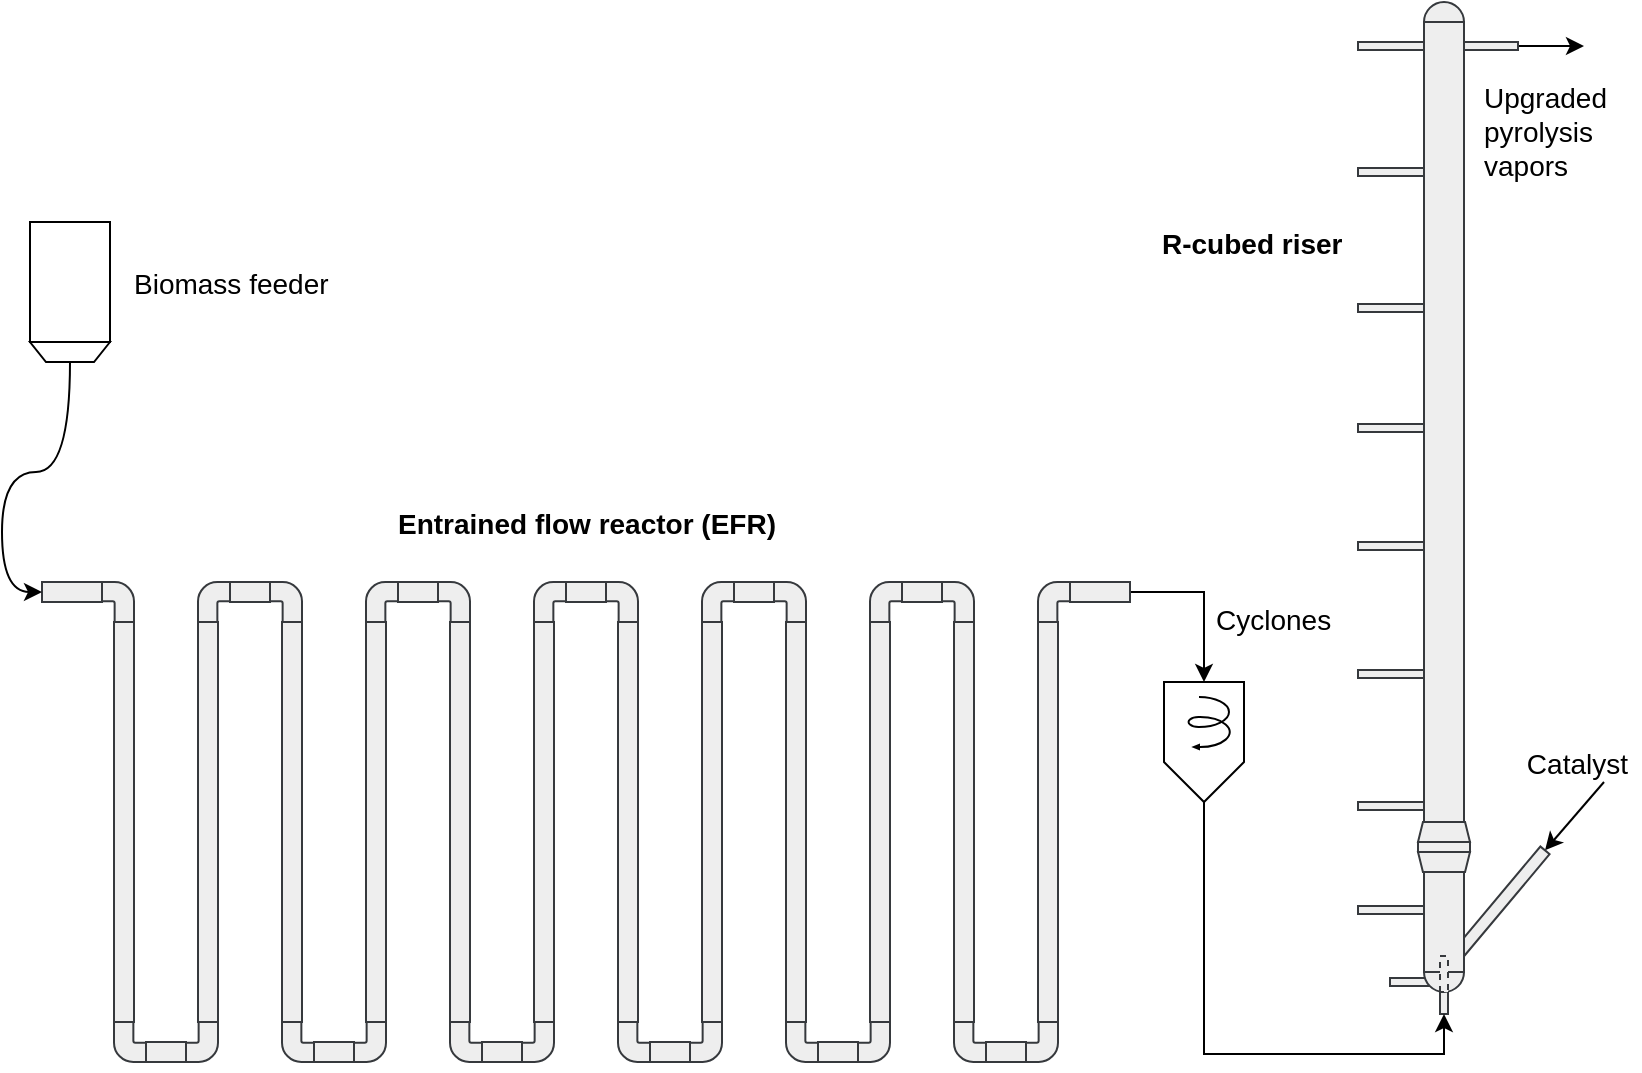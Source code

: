 <mxfile version="10.2.8" type="device"><diagram id="3b59bf39-d3da-3c04-bbb9-8fbfce733efb" name="Page-1"><mxGraphModel dx="930" dy="676" grid="1" gridSize="10" guides="1" tooltips="1" connect="1" arrows="1" fold="1" page="1" pageScale="1" pageWidth="850" pageHeight="1100" background="#ffffff" math="0" shadow="0"><root><mxCell id="0"/><mxCell id="1" parent="0"/><mxCell id="PRZWL8gEhkp16_8ALGfN-60" value="" style="html=1;shadow=0;dashed=0;align=center;verticalAlign=middle;shape=mxgraph.arrows2.bendArrow;dy=4.84;dx=0;notch=0;arrowHead=9.68;rounded=1;comic=0;labelBackgroundColor=none;strokeWidth=1;fillColor=#eeeeee;fontSize=12;rotation=-90;strokeColor=#36393d;" parent="1" vertex="1"><mxGeometry x="73" y="522" width="20" height="16" as="geometry"/></mxCell><mxCell id="PRZWL8gEhkp16_8ALGfN-61" value="" style="rounded=0;whiteSpace=wrap;html=1;shadow=0;comic=0;labelBackgroundColor=none;strokeWidth=1;fillColor=#eeeeee;fontSize=12;align=center;strokeColor=#36393d;" parent="1" vertex="1"><mxGeometry x="75" y="320" width="10" height="200" as="geometry"/></mxCell><mxCell id="PRZWL8gEhkp16_8ALGfN-62" value="" style="rounded=0;whiteSpace=wrap;html=1;shadow=0;comic=0;labelBackgroundColor=none;strokeWidth=1;fillColor=#eeeeee;fontSize=12;align=center;strokeColor=#36393d;" parent="1" vertex="1"><mxGeometry x="117" y="320" width="10" height="200" as="geometry"/></mxCell><mxCell id="PRZWL8gEhkp16_8ALGfN-63" value="" style="rounded=0;whiteSpace=wrap;html=1;shadow=0;comic=0;labelBackgroundColor=none;strokeWidth=1;fillColor=#eeeeee;fontSize=12;align=center;strokeColor=#36393d;" parent="1" vertex="1"><mxGeometry x="91" y="530" width="20" height="10" as="geometry"/></mxCell><mxCell id="PRZWL8gEhkp16_8ALGfN-64" value="" style="html=1;shadow=0;dashed=0;align=center;verticalAlign=middle;shape=mxgraph.arrows2.bendArrow;dy=4.84;dx=0;notch=0;arrowHead=9.68;rounded=1;comic=0;labelBackgroundColor=none;strokeWidth=1;fillColor=#eeeeee;fontSize=12;rotation=-90;flipV=1;strokeColor=#36393d;" parent="1" vertex="1"><mxGeometry x="109" y="522" width="20" height="16" as="geometry"/></mxCell><mxCell id="PRZWL8gEhkp16_8ALGfN-65" value="" style="html=1;shadow=0;dashed=0;align=center;verticalAlign=middle;shape=mxgraph.arrows2.bendArrow;dy=4.84;dx=0;notch=0;arrowHead=9.68;rounded=1;comic=0;labelBackgroundColor=none;strokeWidth=1;fillColor=#eeeeee;fontSize=12;rotation=-90;flipH=1;flipV=1;strokeColor=#36393d;" parent="1" vertex="1"><mxGeometry x="67" y="302" width="20" height="16" as="geometry"/></mxCell><mxCell id="PRZWL8gEhkp16_8ALGfN-66" value="" style="rounded=0;whiteSpace=wrap;html=1;shadow=0;comic=0;labelBackgroundColor=none;strokeWidth=1;fillColor=#eeeeee;fontSize=12;align=center;strokeColor=#36393d;" parent="1" vertex="1"><mxGeometry x="133" y="300" width="20" height="10" as="geometry"/></mxCell><mxCell id="PRZWL8gEhkp16_8ALGfN-67" value="" style="html=1;shadow=0;dashed=0;align=center;verticalAlign=middle;shape=mxgraph.arrows2.bendArrow;dy=4.84;dx=0;notch=0;arrowHead=9.68;rounded=1;comic=0;labelBackgroundColor=none;strokeWidth=1;fillColor=#eeeeee;fontSize=12;rotation=-90;flipV=0;strokeColor=#36393d;flipH=1;" parent="1" vertex="1"><mxGeometry x="115" y="302" width="20" height="16" as="geometry"/></mxCell><mxCell id="PRZWL8gEhkp16_8ALGfN-68" value="" style="rounded=0;whiteSpace=wrap;html=1;shadow=0;comic=0;labelBackgroundColor=none;strokeWidth=1;fillColor=#eeeeee;fontSize=12;align=center;strokeColor=#36393d;" parent="1" vertex="1"><mxGeometry x="39" y="300" width="30" height="10" as="geometry"/></mxCell><mxCell id="PRZWL8gEhkp16_8ALGfN-69" value="" style="html=1;shadow=0;dashed=0;align=center;verticalAlign=middle;shape=mxgraph.arrows2.bendArrow;dy=4.84;dx=0;notch=0;arrowHead=9.68;rounded=1;comic=0;labelBackgroundColor=none;strokeWidth=1;fillColor=#eeeeee;fontSize=12;rotation=-90;flipH=1;flipV=1;strokeColor=#36393d;" parent="1" vertex="1"><mxGeometry x="151" y="302" width="20" height="16" as="geometry"/></mxCell><mxCell id="PRZWL8gEhkp16_8ALGfN-70" value="" style="rounded=0;whiteSpace=wrap;html=1;shadow=0;comic=0;labelBackgroundColor=none;strokeWidth=1;fillColor=#eeeeee;fontSize=12;align=center;strokeColor=#36393d;" parent="1" vertex="1"><mxGeometry x="159" y="320" width="10" height="200" as="geometry"/></mxCell><mxCell id="PRZWL8gEhkp16_8ALGfN-71" value="" style="html=1;shadow=0;dashed=0;align=center;verticalAlign=middle;shape=mxgraph.arrows2.bendArrow;dy=4.84;dx=0;notch=0;arrowHead=9.68;rounded=1;comic=0;labelBackgroundColor=none;strokeWidth=1;fillColor=#eeeeee;fontSize=12;rotation=-90;strokeColor=#36393d;" parent="1" vertex="1"><mxGeometry x="157" y="522" width="20" height="16" as="geometry"/></mxCell><mxCell id="PRZWL8gEhkp16_8ALGfN-72" value="" style="rounded=0;whiteSpace=wrap;html=1;shadow=0;comic=0;labelBackgroundColor=none;strokeWidth=1;fillColor=#eeeeee;fontSize=12;align=center;strokeColor=#36393d;" parent="1" vertex="1"><mxGeometry x="175" y="530" width="20" height="10" as="geometry"/></mxCell><mxCell id="PRZWL8gEhkp16_8ALGfN-73" value="" style="html=1;shadow=0;dashed=0;align=center;verticalAlign=middle;shape=mxgraph.arrows2.bendArrow;dy=4.84;dx=0;notch=0;arrowHead=9.68;rounded=1;comic=0;labelBackgroundColor=none;strokeWidth=1;fillColor=#eeeeee;fontSize=12;rotation=-90;flipV=1;strokeColor=#36393d;" parent="1" vertex="1"><mxGeometry x="193" y="522" width="20" height="16" as="geometry"/></mxCell><mxCell id="PRZWL8gEhkp16_8ALGfN-74" value="" style="rounded=0;whiteSpace=wrap;html=1;shadow=0;comic=0;labelBackgroundColor=none;strokeWidth=1;fillColor=#eeeeee;fontSize=12;align=center;strokeColor=#36393d;" parent="1" vertex="1"><mxGeometry x="201" y="320" width="10" height="200" as="geometry"/></mxCell><mxCell id="PRZWL8gEhkp16_8ALGfN-75" value="" style="rounded=0;whiteSpace=wrap;html=1;shadow=0;comic=0;labelBackgroundColor=none;strokeWidth=1;fillColor=#eeeeee;fontSize=12;align=center;strokeColor=#36393d;" parent="1" vertex="1"><mxGeometry x="217" y="300" width="20" height="10" as="geometry"/></mxCell><mxCell id="PRZWL8gEhkp16_8ALGfN-76" value="" style="html=1;shadow=0;dashed=0;align=center;verticalAlign=middle;shape=mxgraph.arrows2.bendArrow;dy=4.84;dx=0;notch=0;arrowHead=9.68;rounded=1;comic=0;labelBackgroundColor=none;strokeWidth=1;fillColor=#eeeeee;fontSize=12;rotation=-90;flipV=0;strokeColor=#36393d;flipH=1;" parent="1" vertex="1"><mxGeometry x="199" y="302" width="20" height="16" as="geometry"/></mxCell><mxCell id="PRZWL8gEhkp16_8ALGfN-77" value="" style="html=1;shadow=0;dashed=0;align=center;verticalAlign=middle;shape=mxgraph.arrows2.bendArrow;dy=4.84;dx=0;notch=0;arrowHead=9.68;rounded=1;comic=0;labelBackgroundColor=none;strokeWidth=1;fillColor=#eeeeee;fontSize=12;rotation=-90;flipH=1;flipV=1;strokeColor=#36393d;" parent="1" vertex="1"><mxGeometry x="235" y="302" width="20" height="16" as="geometry"/></mxCell><mxCell id="PRZWL8gEhkp16_8ALGfN-78" value="" style="rounded=0;whiteSpace=wrap;html=1;shadow=0;comic=0;labelBackgroundColor=none;strokeWidth=1;fillColor=#eeeeee;fontSize=12;align=center;strokeColor=#36393d;" parent="1" vertex="1"><mxGeometry x="243" y="320" width="10" height="200" as="geometry"/></mxCell><mxCell id="PRZWL8gEhkp16_8ALGfN-79" value="" style="html=1;shadow=0;dashed=0;align=center;verticalAlign=middle;shape=mxgraph.arrows2.bendArrow;dy=4.84;dx=0;notch=0;arrowHead=9.68;rounded=1;comic=0;labelBackgroundColor=none;strokeWidth=1;fillColor=#eeeeee;fontSize=12;rotation=-90;strokeColor=#36393d;" parent="1" vertex="1"><mxGeometry x="241" y="522" width="20" height="16" as="geometry"/></mxCell><mxCell id="PRZWL8gEhkp16_8ALGfN-80" value="" style="rounded=0;whiteSpace=wrap;html=1;shadow=0;comic=0;labelBackgroundColor=none;strokeWidth=1;fillColor=#eeeeee;fontSize=12;align=center;strokeColor=#36393d;" parent="1" vertex="1"><mxGeometry x="259" y="530" width="20" height="10" as="geometry"/></mxCell><mxCell id="PRZWL8gEhkp16_8ALGfN-81" value="" style="html=1;shadow=0;dashed=0;align=center;verticalAlign=middle;shape=mxgraph.arrows2.bendArrow;dy=4.84;dx=0;notch=0;arrowHead=9.68;rounded=1;comic=0;labelBackgroundColor=none;strokeWidth=1;fillColor=#eeeeee;fontSize=12;rotation=-90;flipV=1;strokeColor=#36393d;" parent="1" vertex="1"><mxGeometry x="277" y="522" width="20" height="16" as="geometry"/></mxCell><mxCell id="PRZWL8gEhkp16_8ALGfN-82" value="" style="rounded=0;whiteSpace=wrap;html=1;shadow=0;comic=0;labelBackgroundColor=none;strokeWidth=1;fillColor=#eeeeee;fontSize=12;align=center;strokeColor=#36393d;" parent="1" vertex="1"><mxGeometry x="285" y="320" width="10" height="200" as="geometry"/></mxCell><mxCell id="PRZWL8gEhkp16_8ALGfN-83" value="" style="rounded=0;whiteSpace=wrap;html=1;shadow=0;comic=0;labelBackgroundColor=none;strokeWidth=1;fillColor=#eeeeee;fontSize=12;align=center;strokeColor=#36393d;" parent="1" vertex="1"><mxGeometry x="301" y="300" width="20" height="10" as="geometry"/></mxCell><mxCell id="PRZWL8gEhkp16_8ALGfN-84" value="" style="html=1;shadow=0;dashed=0;align=center;verticalAlign=middle;shape=mxgraph.arrows2.bendArrow;dy=4.84;dx=0;notch=0;arrowHead=9.68;rounded=1;comic=0;labelBackgroundColor=none;strokeWidth=1;fillColor=#eeeeee;fontSize=12;rotation=-90;flipV=0;strokeColor=#36393d;flipH=1;" parent="1" vertex="1"><mxGeometry x="283" y="302" width="20" height="16" as="geometry"/></mxCell><mxCell id="PRZWL8gEhkp16_8ALGfN-85" value="" style="html=1;shadow=0;dashed=0;align=center;verticalAlign=middle;shape=mxgraph.arrows2.bendArrow;dy=4.84;dx=0;notch=0;arrowHead=9.68;rounded=1;comic=0;labelBackgroundColor=none;strokeWidth=1;fillColor=#eeeeee;fontSize=12;rotation=-90;flipH=1;flipV=1;strokeColor=#36393d;" parent="1" vertex="1"><mxGeometry x="319" y="302" width="20" height="16" as="geometry"/></mxCell><mxCell id="PRZWL8gEhkp16_8ALGfN-86" value="" style="rounded=0;whiteSpace=wrap;html=1;shadow=0;comic=0;labelBackgroundColor=none;strokeWidth=1;fillColor=#eeeeee;fontSize=12;align=center;strokeColor=#36393d;" parent="1" vertex="1"><mxGeometry x="327" y="320" width="10" height="200" as="geometry"/></mxCell><mxCell id="PRZWL8gEhkp16_8ALGfN-87" value="" style="html=1;shadow=0;dashed=0;align=center;verticalAlign=middle;shape=mxgraph.arrows2.bendArrow;dy=4.84;dx=0;notch=0;arrowHead=9.68;rounded=1;comic=0;labelBackgroundColor=none;strokeWidth=1;fillColor=#eeeeee;fontSize=12;rotation=-90;strokeColor=#36393d;" parent="1" vertex="1"><mxGeometry x="325" y="522" width="20" height="16" as="geometry"/></mxCell><mxCell id="PRZWL8gEhkp16_8ALGfN-88" value="" style="rounded=0;whiteSpace=wrap;html=1;shadow=0;comic=0;labelBackgroundColor=none;strokeWidth=1;fillColor=#eeeeee;fontSize=12;align=center;strokeColor=#36393d;" parent="1" vertex="1"><mxGeometry x="343" y="530" width="20" height="10" as="geometry"/></mxCell><mxCell id="PRZWL8gEhkp16_8ALGfN-89" value="" style="html=1;shadow=0;dashed=0;align=center;verticalAlign=middle;shape=mxgraph.arrows2.bendArrow;dy=4.84;dx=0;notch=0;arrowHead=9.68;rounded=1;comic=0;labelBackgroundColor=none;strokeWidth=1;fillColor=#eeeeee;fontSize=12;rotation=-90;flipV=1;strokeColor=#36393d;" parent="1" vertex="1"><mxGeometry x="361" y="522" width="20" height="16" as="geometry"/></mxCell><mxCell id="PRZWL8gEhkp16_8ALGfN-90" value="" style="rounded=0;whiteSpace=wrap;html=1;shadow=0;comic=0;labelBackgroundColor=none;strokeWidth=1;fillColor=#eeeeee;fontSize=12;align=center;strokeColor=#36393d;" parent="1" vertex="1"><mxGeometry x="369" y="320" width="10" height="200" as="geometry"/></mxCell><mxCell id="PRZWL8gEhkp16_8ALGfN-91" value="" style="rounded=0;whiteSpace=wrap;html=1;shadow=0;comic=0;labelBackgroundColor=none;strokeWidth=1;fillColor=#eeeeee;fontSize=12;align=center;strokeColor=#36393d;" parent="1" vertex="1"><mxGeometry x="385" y="300" width="20" height="10" as="geometry"/></mxCell><mxCell id="PRZWL8gEhkp16_8ALGfN-92" value="" style="html=1;shadow=0;dashed=0;align=center;verticalAlign=middle;shape=mxgraph.arrows2.bendArrow;dy=4.84;dx=0;notch=0;arrowHead=9.68;rounded=1;comic=0;labelBackgroundColor=none;strokeWidth=1;fillColor=#eeeeee;fontSize=12;rotation=-90;flipV=0;strokeColor=#36393d;flipH=1;" parent="1" vertex="1"><mxGeometry x="367" y="302" width="20" height="16" as="geometry"/></mxCell><mxCell id="PRZWL8gEhkp16_8ALGfN-93" value="" style="html=1;shadow=0;dashed=0;align=center;verticalAlign=middle;shape=mxgraph.arrows2.bendArrow;dy=4.84;dx=0;notch=0;arrowHead=9.68;rounded=1;comic=0;labelBackgroundColor=none;strokeWidth=1;fillColor=#eeeeee;fontSize=12;rotation=-90;flipH=1;flipV=1;strokeColor=#36393d;" parent="1" vertex="1"><mxGeometry x="403" y="302" width="20" height="16" as="geometry"/></mxCell><mxCell id="PRZWL8gEhkp16_8ALGfN-94" value="" style="rounded=0;whiteSpace=wrap;html=1;shadow=0;comic=0;labelBackgroundColor=none;strokeWidth=1;fillColor=#eeeeee;fontSize=12;align=center;strokeColor=#36393d;" parent="1" vertex="1"><mxGeometry x="411" y="320" width="10" height="200" as="geometry"/></mxCell><mxCell id="PRZWL8gEhkp16_8ALGfN-95" value="" style="html=1;shadow=0;dashed=0;align=center;verticalAlign=middle;shape=mxgraph.arrows2.bendArrow;dy=4.84;dx=0;notch=0;arrowHead=9.68;rounded=1;comic=0;labelBackgroundColor=none;strokeWidth=1;fillColor=#eeeeee;fontSize=12;rotation=-90;strokeColor=#36393d;" parent="1" vertex="1"><mxGeometry x="409" y="522" width="20" height="16" as="geometry"/></mxCell><mxCell id="PRZWL8gEhkp16_8ALGfN-96" value="" style="rounded=0;whiteSpace=wrap;html=1;shadow=0;comic=0;labelBackgroundColor=none;strokeWidth=1;fillColor=#eeeeee;fontSize=12;align=center;strokeColor=#36393d;" parent="1" vertex="1"><mxGeometry x="427" y="530" width="20" height="10" as="geometry"/></mxCell><mxCell id="PRZWL8gEhkp16_8ALGfN-97" value="" style="html=1;shadow=0;dashed=0;align=center;verticalAlign=middle;shape=mxgraph.arrows2.bendArrow;dy=4.84;dx=0;notch=0;arrowHead=9.68;rounded=1;comic=0;labelBackgroundColor=none;strokeWidth=1;fillColor=#eeeeee;fontSize=12;rotation=-90;flipV=1;strokeColor=#36393d;" parent="1" vertex="1"><mxGeometry x="445" y="522" width="20" height="16" as="geometry"/></mxCell><mxCell id="PRZWL8gEhkp16_8ALGfN-98" value="" style="rounded=0;whiteSpace=wrap;html=1;shadow=0;comic=0;labelBackgroundColor=none;strokeWidth=1;fillColor=#eeeeee;fontSize=12;align=center;strokeColor=#36393d;" parent="1" vertex="1"><mxGeometry x="453" y="320" width="10" height="200" as="geometry"/></mxCell><mxCell id="PRZWL8gEhkp16_8ALGfN-99" value="" style="rounded=0;whiteSpace=wrap;html=1;shadow=0;comic=0;labelBackgroundColor=none;strokeWidth=1;fillColor=#eeeeee;fontSize=12;align=center;strokeColor=#36393d;" parent="1" vertex="1"><mxGeometry x="469" y="300" width="20" height="10" as="geometry"/></mxCell><mxCell id="PRZWL8gEhkp16_8ALGfN-100" value="" style="html=1;shadow=0;dashed=0;align=center;verticalAlign=middle;shape=mxgraph.arrows2.bendArrow;dy=4.84;dx=0;notch=0;arrowHead=9.68;rounded=1;comic=0;labelBackgroundColor=none;strokeWidth=1;fillColor=#eeeeee;fontSize=12;rotation=-90;flipV=0;strokeColor=#36393d;flipH=1;" parent="1" vertex="1"><mxGeometry x="451" y="302" width="20" height="16" as="geometry"/></mxCell><mxCell id="PRZWL8gEhkp16_8ALGfN-101" value="" style="html=1;shadow=0;dashed=0;align=center;verticalAlign=middle;shape=mxgraph.arrows2.bendArrow;dy=4.84;dx=0;notch=0;arrowHead=9.68;rounded=1;comic=0;labelBackgroundColor=none;strokeWidth=1;fillColor=#eeeeee;fontSize=12;rotation=-90;flipH=1;flipV=1;strokeColor=#36393d;" parent="1" vertex="1"><mxGeometry x="487" y="302" width="20" height="16" as="geometry"/></mxCell><mxCell id="PRZWL8gEhkp16_8ALGfN-102" value="" style="rounded=0;whiteSpace=wrap;html=1;shadow=0;comic=0;labelBackgroundColor=none;strokeWidth=1;fillColor=#eeeeee;fontSize=12;align=center;strokeColor=#36393d;" parent="1" vertex="1"><mxGeometry x="495" y="320" width="10" height="200" as="geometry"/></mxCell><mxCell id="PRZWL8gEhkp16_8ALGfN-103" value="" style="html=1;shadow=0;dashed=0;align=center;verticalAlign=middle;shape=mxgraph.arrows2.bendArrow;dy=4.84;dx=0;notch=0;arrowHead=9.68;rounded=1;comic=0;labelBackgroundColor=none;strokeWidth=1;fillColor=#eeeeee;fontSize=12;rotation=-90;strokeColor=#36393d;" parent="1" vertex="1"><mxGeometry x="493" y="522" width="20" height="16" as="geometry"/></mxCell><mxCell id="PRZWL8gEhkp16_8ALGfN-104" value="" style="rounded=0;whiteSpace=wrap;html=1;shadow=0;comic=0;labelBackgroundColor=none;strokeWidth=1;fillColor=#eeeeee;fontSize=12;align=center;strokeColor=#36393d;" parent="1" vertex="1"><mxGeometry x="511" y="530" width="20" height="10" as="geometry"/></mxCell><mxCell id="PRZWL8gEhkp16_8ALGfN-105" value="" style="html=1;shadow=0;dashed=0;align=center;verticalAlign=middle;shape=mxgraph.arrows2.bendArrow;dy=4.84;dx=0;notch=0;arrowHead=9.68;rounded=1;comic=0;labelBackgroundColor=none;strokeWidth=1;fillColor=#eeeeee;fontSize=12;rotation=-90;flipV=1;strokeColor=#36393d;" parent="1" vertex="1"><mxGeometry x="529" y="522" width="20" height="16" as="geometry"/></mxCell><mxCell id="PRZWL8gEhkp16_8ALGfN-106" value="" style="rounded=0;whiteSpace=wrap;html=1;shadow=0;comic=0;labelBackgroundColor=none;strokeWidth=1;fillColor=#eeeeee;fontSize=12;align=center;strokeColor=#36393d;" parent="1" vertex="1"><mxGeometry x="537" y="320" width="10" height="200" as="geometry"/></mxCell><mxCell id="PRZWL8gEhkp16_8ALGfN-107" value="" style="html=1;shadow=0;dashed=0;align=center;verticalAlign=middle;shape=mxgraph.arrows2.bendArrow;dy=4.84;dx=0;notch=0;arrowHead=9.68;rounded=1;comic=0;labelBackgroundColor=none;strokeWidth=1;fillColor=#eeeeee;fontSize=12;rotation=-90;flipV=0;strokeColor=#36393d;flipH=1;" parent="1" vertex="1"><mxGeometry x="535" y="302" width="20" height="16" as="geometry"/></mxCell><mxCell id="P1B00592pX2USlqLC2vU-106" style="edgeStyle=orthogonalEdgeStyle;rounded=0;html=1;exitX=1;exitY=0.5;exitDx=0;exitDy=0;entryX=0.5;entryY=0;entryDx=0;entryDy=0;entryPerimeter=0;jettySize=auto;orthogonalLoop=1;" parent="1" source="PRZWL8gEhkp16_8ALGfN-108" target="P1B00592pX2USlqLC2vU-105" edge="1"><mxGeometry relative="1" as="geometry"/></mxCell><mxCell id="PRZWL8gEhkp16_8ALGfN-108" value="" style="rounded=0;whiteSpace=wrap;html=1;shadow=0;comic=0;labelBackgroundColor=none;strokeWidth=1;fillColor=#eeeeee;fontSize=12;align=center;strokeColor=#36393d;" parent="1" vertex="1"><mxGeometry x="553" y="300" width="30" height="10" as="geometry"/></mxCell><mxCell id="P1B00592pX2USlqLC2vU-110" style="rounded=0;html=1;exitX=1;exitY=0.5;exitDx=0;exitDy=0;jettySize=auto;orthogonalLoop=1;startArrow=classic;startFill=1;endArrow=none;endFill=0;" parent="1" source="P1B00592pX2USlqLC2vU-60" edge="1"><mxGeometry relative="1" as="geometry"><mxPoint x="820" y="400" as="targetPoint"/></mxGeometry></mxCell><mxCell id="P1B00592pX2USlqLC2vU-60" value="" style="rounded=0;whiteSpace=wrap;html=1;fillColor=#eeeeee;fontSize=14;align=center;rotation=-50;strokeColor=#36393d;" parent="1" vertex="1"><mxGeometry x="733" y="458" width="70" height="6" as="geometry"/></mxCell><mxCell id="P1B00592pX2USlqLC2vU-61" value="" style="rounded=0;whiteSpace=wrap;html=1;fillColor=#eeeeee;fontSize=14;align=center;strokeColor=#36393d;" parent="1" vertex="1"><mxGeometry x="730" y="440" width="20" height="55" as="geometry"/></mxCell><mxCell id="P1B00592pX2USlqLC2vU-62" value="" style="rounded=0;whiteSpace=wrap;html=1;fillColor=#eeeeee;fontSize=14;align=center;rotation=0;strokeColor=#36393d;" parent="1" vertex="1"><mxGeometry x="697" y="30" width="33" height="4" as="geometry"/></mxCell><mxCell id="P1B00592pX2USlqLC2vU-112" style="edgeStyle=orthogonalEdgeStyle;rounded=0;html=1;exitX=1;exitY=0.5;exitDx=0;exitDy=0;startArrow=none;startFill=0;endArrow=classic;endFill=1;jettySize=auto;orthogonalLoop=1;" parent="1" source="P1B00592pX2USlqLC2vU-64" edge="1"><mxGeometry relative="1" as="geometry"><mxPoint x="810.048" y="32.143" as="targetPoint"/></mxGeometry></mxCell><mxCell id="P1B00592pX2USlqLC2vU-64" value="" style="rounded=0;whiteSpace=wrap;html=1;fillColor=#eeeeee;fontSize=14;align=center;rotation=0;strokeColor=#36393d;" parent="1" vertex="1"><mxGeometry x="749" y="30" width="28" height="4" as="geometry"/></mxCell><mxCell id="P1B00592pX2USlqLC2vU-67" value="" style="rounded=0;whiteSpace=wrap;html=1;fillColor=#eeeeee;fontSize=14;align=center;rotation=0;strokeColor=#36393d;" parent="1" vertex="1"><mxGeometry x="713" y="498" width="24" height="4" as="geometry"/></mxCell><mxCell id="P1B00592pX2USlqLC2vU-69" value="" style="rounded=0;whiteSpace=wrap;html=1;fillColor=#eeeeee;fontSize=14;align=center;rotation=-90;strokeColor=#36393d;" parent="1" vertex="1"><mxGeometry x="731" y="505" width="18" height="4" as="geometry"/></mxCell><mxCell id="P1B00592pX2USlqLC2vU-70" value="" style="rounded=0;whiteSpace=wrap;html=1;fillColor=#eeeeee;fontSize=14;align=center;strokeColor=#36393d;" parent="1" vertex="1"><mxGeometry x="730" y="20" width="20" height="400" as="geometry"/></mxCell><mxCell id="P1B00592pX2USlqLC2vU-71" value="" style="verticalLabelPosition=bottom;verticalAlign=top;html=1;shape=mxgraph.basic.half_circle;fillColor=#eeeeee;fontSize=14;align=center;rotation=180;strokeColor=#36393d;" parent="1" vertex="1"><mxGeometry x="730" y="10" width="20" height="10" as="geometry"/></mxCell><mxCell id="P1B00592pX2USlqLC2vU-72" value="" style="rounded=0;whiteSpace=wrap;html=1;fillColor=#eeeeee;fontSize=14;align=center;strokeColor=#36393d;" parent="1" vertex="1"><mxGeometry x="727" y="430" width="26" height="5" as="geometry"/></mxCell><mxCell id="P1B00592pX2USlqLC2vU-73" value="" style="shape=trapezoid;perimeter=trapezoidPerimeter;whiteSpace=wrap;html=1;fillColor=#eeeeee;fontSize=14;align=center;size=0.095;strokeColor=#36393d;" parent="1" vertex="1"><mxGeometry x="727" y="420" width="26" height="10" as="geometry"/></mxCell><mxCell id="P1B00592pX2USlqLC2vU-74" value="" style="shape=trapezoid;perimeter=trapezoidPerimeter;whiteSpace=wrap;html=1;fillColor=#eeeeee;fontSize=14;align=center;size=0.095;rotation=180;strokeColor=#36393d;" parent="1" vertex="1"><mxGeometry x="727" y="435" width="26" height="10" as="geometry"/></mxCell><mxCell id="P1B00592pX2USlqLC2vU-75" value="" style="verticalLabelPosition=bottom;verticalAlign=top;html=1;shape=mxgraph.basic.half_circle;fillColor=#eeeeee;fontSize=14;align=center;rotation=0;strokeColor=#36393d;" parent="1" vertex="1"><mxGeometry x="730" y="495" width="20" height="10" as="geometry"/></mxCell><mxCell id="P1B00592pX2USlqLC2vU-76" value="" style="rounded=0;whiteSpace=wrap;html=1;fillColor=#eeeeee;fontSize=14;align=center;rotation=0;strokeColor=#36393d;" parent="1" vertex="1"><mxGeometry x="697" y="410" width="33" height="4" as="geometry"/></mxCell><mxCell id="P1B00592pX2USlqLC2vU-77" value="" style="rounded=0;whiteSpace=wrap;html=1;fillColor=#eeeeee;fontSize=14;align=center;rotation=0;strokeColor=#36393d;" parent="1" vertex="1"><mxGeometry x="697" y="344" width="33" height="4" as="geometry"/></mxCell><mxCell id="P1B00592pX2USlqLC2vU-78" value="" style="rounded=0;whiteSpace=wrap;html=1;fillColor=#eeeeee;fontSize=14;align=center;rotation=0;strokeColor=#36393d;" parent="1" vertex="1"><mxGeometry x="697" y="280" width="33" height="4" as="geometry"/></mxCell><mxCell id="P1B00592pX2USlqLC2vU-83" value="" style="rounded=0;whiteSpace=wrap;html=1;fillColor=#eeeeee;fontSize=14;align=center;rotation=-90;strokeColor=#36393d;dashed=1;" parent="1" vertex="1"><mxGeometry x="731" y="494" width="18" height="4" as="geometry"/></mxCell><mxCell id="P1B00592pX2USlqLC2vU-88" value="" style="rounded=0;whiteSpace=wrap;html=1;fillColor=#eeeeee;fontSize=14;align=center;rotation=0;strokeColor=#36393d;" parent="1" vertex="1"><mxGeometry x="697" y="462" width="33" height="4" as="geometry"/></mxCell><mxCell id="P1B00592pX2USlqLC2vU-89" value="" style="rounded=0;whiteSpace=wrap;html=1;fillColor=#eeeeee;fontSize=14;align=center;rotation=0;strokeColor=#36393d;" parent="1" vertex="1"><mxGeometry x="697" y="93" width="33" height="4" as="geometry"/></mxCell><mxCell id="P1B00592pX2USlqLC2vU-90" value="" style="rounded=0;whiteSpace=wrap;html=1;fillColor=#eeeeee;fontSize=14;align=center;rotation=0;strokeColor=#36393d;" parent="1" vertex="1"><mxGeometry x="697" y="161" width="33" height="4" as="geometry"/></mxCell><mxCell id="P1B00592pX2USlqLC2vU-91" value="" style="rounded=0;whiteSpace=wrap;html=1;fillColor=#eeeeee;fontSize=14;align=center;rotation=0;strokeColor=#36393d;" parent="1" vertex="1"><mxGeometry x="697" y="221" width="33" height="4" as="geometry"/></mxCell><mxCell id="P1B00592pX2USlqLC2vU-99" value="" style="rounded=0;whiteSpace=wrap;html=1;shadow=0;comic=0;fillColor=none;fontSize=14;align=center;" parent="1" vertex="1"><mxGeometry x="33" y="120" width="40" height="60" as="geometry"/></mxCell><mxCell id="P1B00592pX2USlqLC2vU-103" style="edgeStyle=orthogonalEdgeStyle;rounded=0;html=1;exitX=0.5;exitY=0;exitDx=0;exitDy=0;entryX=0;entryY=0.5;entryDx=0;entryDy=0;jettySize=auto;orthogonalLoop=1;curved=1;" parent="1" source="P1B00592pX2USlqLC2vU-100" target="PRZWL8gEhkp16_8ALGfN-68" edge="1"><mxGeometry relative="1" as="geometry"/></mxCell><mxCell id="P1B00592pX2USlqLC2vU-100" value="" style="shape=trapezoid;perimeter=trapezoidPerimeter;whiteSpace=wrap;html=1;rounded=0;shadow=0;comic=0;fillColor=none;fontSize=14;align=center;rotation=180;" parent="1" vertex="1"><mxGeometry x="33" y="180" width="40" height="10" as="geometry"/></mxCell><mxCell id="P1B00592pX2USlqLC2vU-102" value="Biomass feeder" style="text;html=1;resizable=0;points=[];autosize=1;align=left;verticalAlign=top;spacingTop=-4;fontSize=14;" parent="1" vertex="1"><mxGeometry x="83" y="140" width="110" height="20" as="geometry"/></mxCell><mxCell id="P1B00592pX2USlqLC2vU-104" value="Entrained flow reactor (EFR)" style="text;html=1;resizable=0;points=[];autosize=1;align=center;verticalAlign=top;spacingTop=-4;fontSize=14;fontStyle=1" parent="1" vertex="1"><mxGeometry x="226" y="260" width="170" height="20" as="geometry"/></mxCell><mxCell id="P1B00592pX2USlqLC2vU-107" style="edgeStyle=orthogonalEdgeStyle;rounded=0;html=1;exitX=0.5;exitY=1;exitDx=0;exitDy=0;exitPerimeter=0;entryX=0;entryY=0.5;entryDx=0;entryDy=0;jettySize=auto;orthogonalLoop=1;" parent="1" source="P1B00592pX2USlqLC2vU-105" target="P1B00592pX2USlqLC2vU-69" edge="1"><mxGeometry relative="1" as="geometry"/></mxCell><mxCell id="P1B00592pX2USlqLC2vU-105" value="" style="shape=mxgraph.pid.separators.separator_(cyclone);html=1;align=center;verticalLabelPosition=bottom;verticalAlign=top;dashed=0;fillColor=none;fontSize=12;" parent="1" vertex="1"><mxGeometry x="600" y="350" width="40" height="60" as="geometry"/></mxCell><mxCell id="P1B00592pX2USlqLC2vU-108" value="R-cubed riser" style="text;html=1;resizable=0;points=[];autosize=1;align=left;verticalAlign=top;spacingTop=-4;fontSize=14;fontStyle=1" parent="1" vertex="1"><mxGeometry x="597" y="120" width="100" height="20" as="geometry"/></mxCell><mxCell id="P1B00592pX2USlqLC2vU-109" value="Cyclones" style="text;html=1;resizable=0;points=[];autosize=1;align=left;verticalAlign=top;spacingTop=-4;fontSize=14;" parent="1" vertex="1"><mxGeometry x="623.5" y="308" width="70" height="20" as="geometry"/></mxCell><mxCell id="P1B00592pX2USlqLC2vU-111" value="Catalyst" style="text;html=1;resizable=0;points=[];autosize=1;align=right;verticalAlign=top;spacingTop=-4;fontSize=14;" parent="1" vertex="1"><mxGeometry x="763" y="380" width="70" height="20" as="geometry"/></mxCell><mxCell id="P1B00592pX2USlqLC2vU-114" value="Upgraded&lt;br&gt;pyrolysis&lt;br&gt;vapors&lt;br&gt;" style="text;html=1;resizable=0;points=[];autosize=1;align=left;verticalAlign=top;spacingTop=-4;fontSize=14;" parent="1" vertex="1"><mxGeometry x="758" y="47" width="80" height="50" as="geometry"/></mxCell></root></mxGraphModel></diagram></mxfile>
